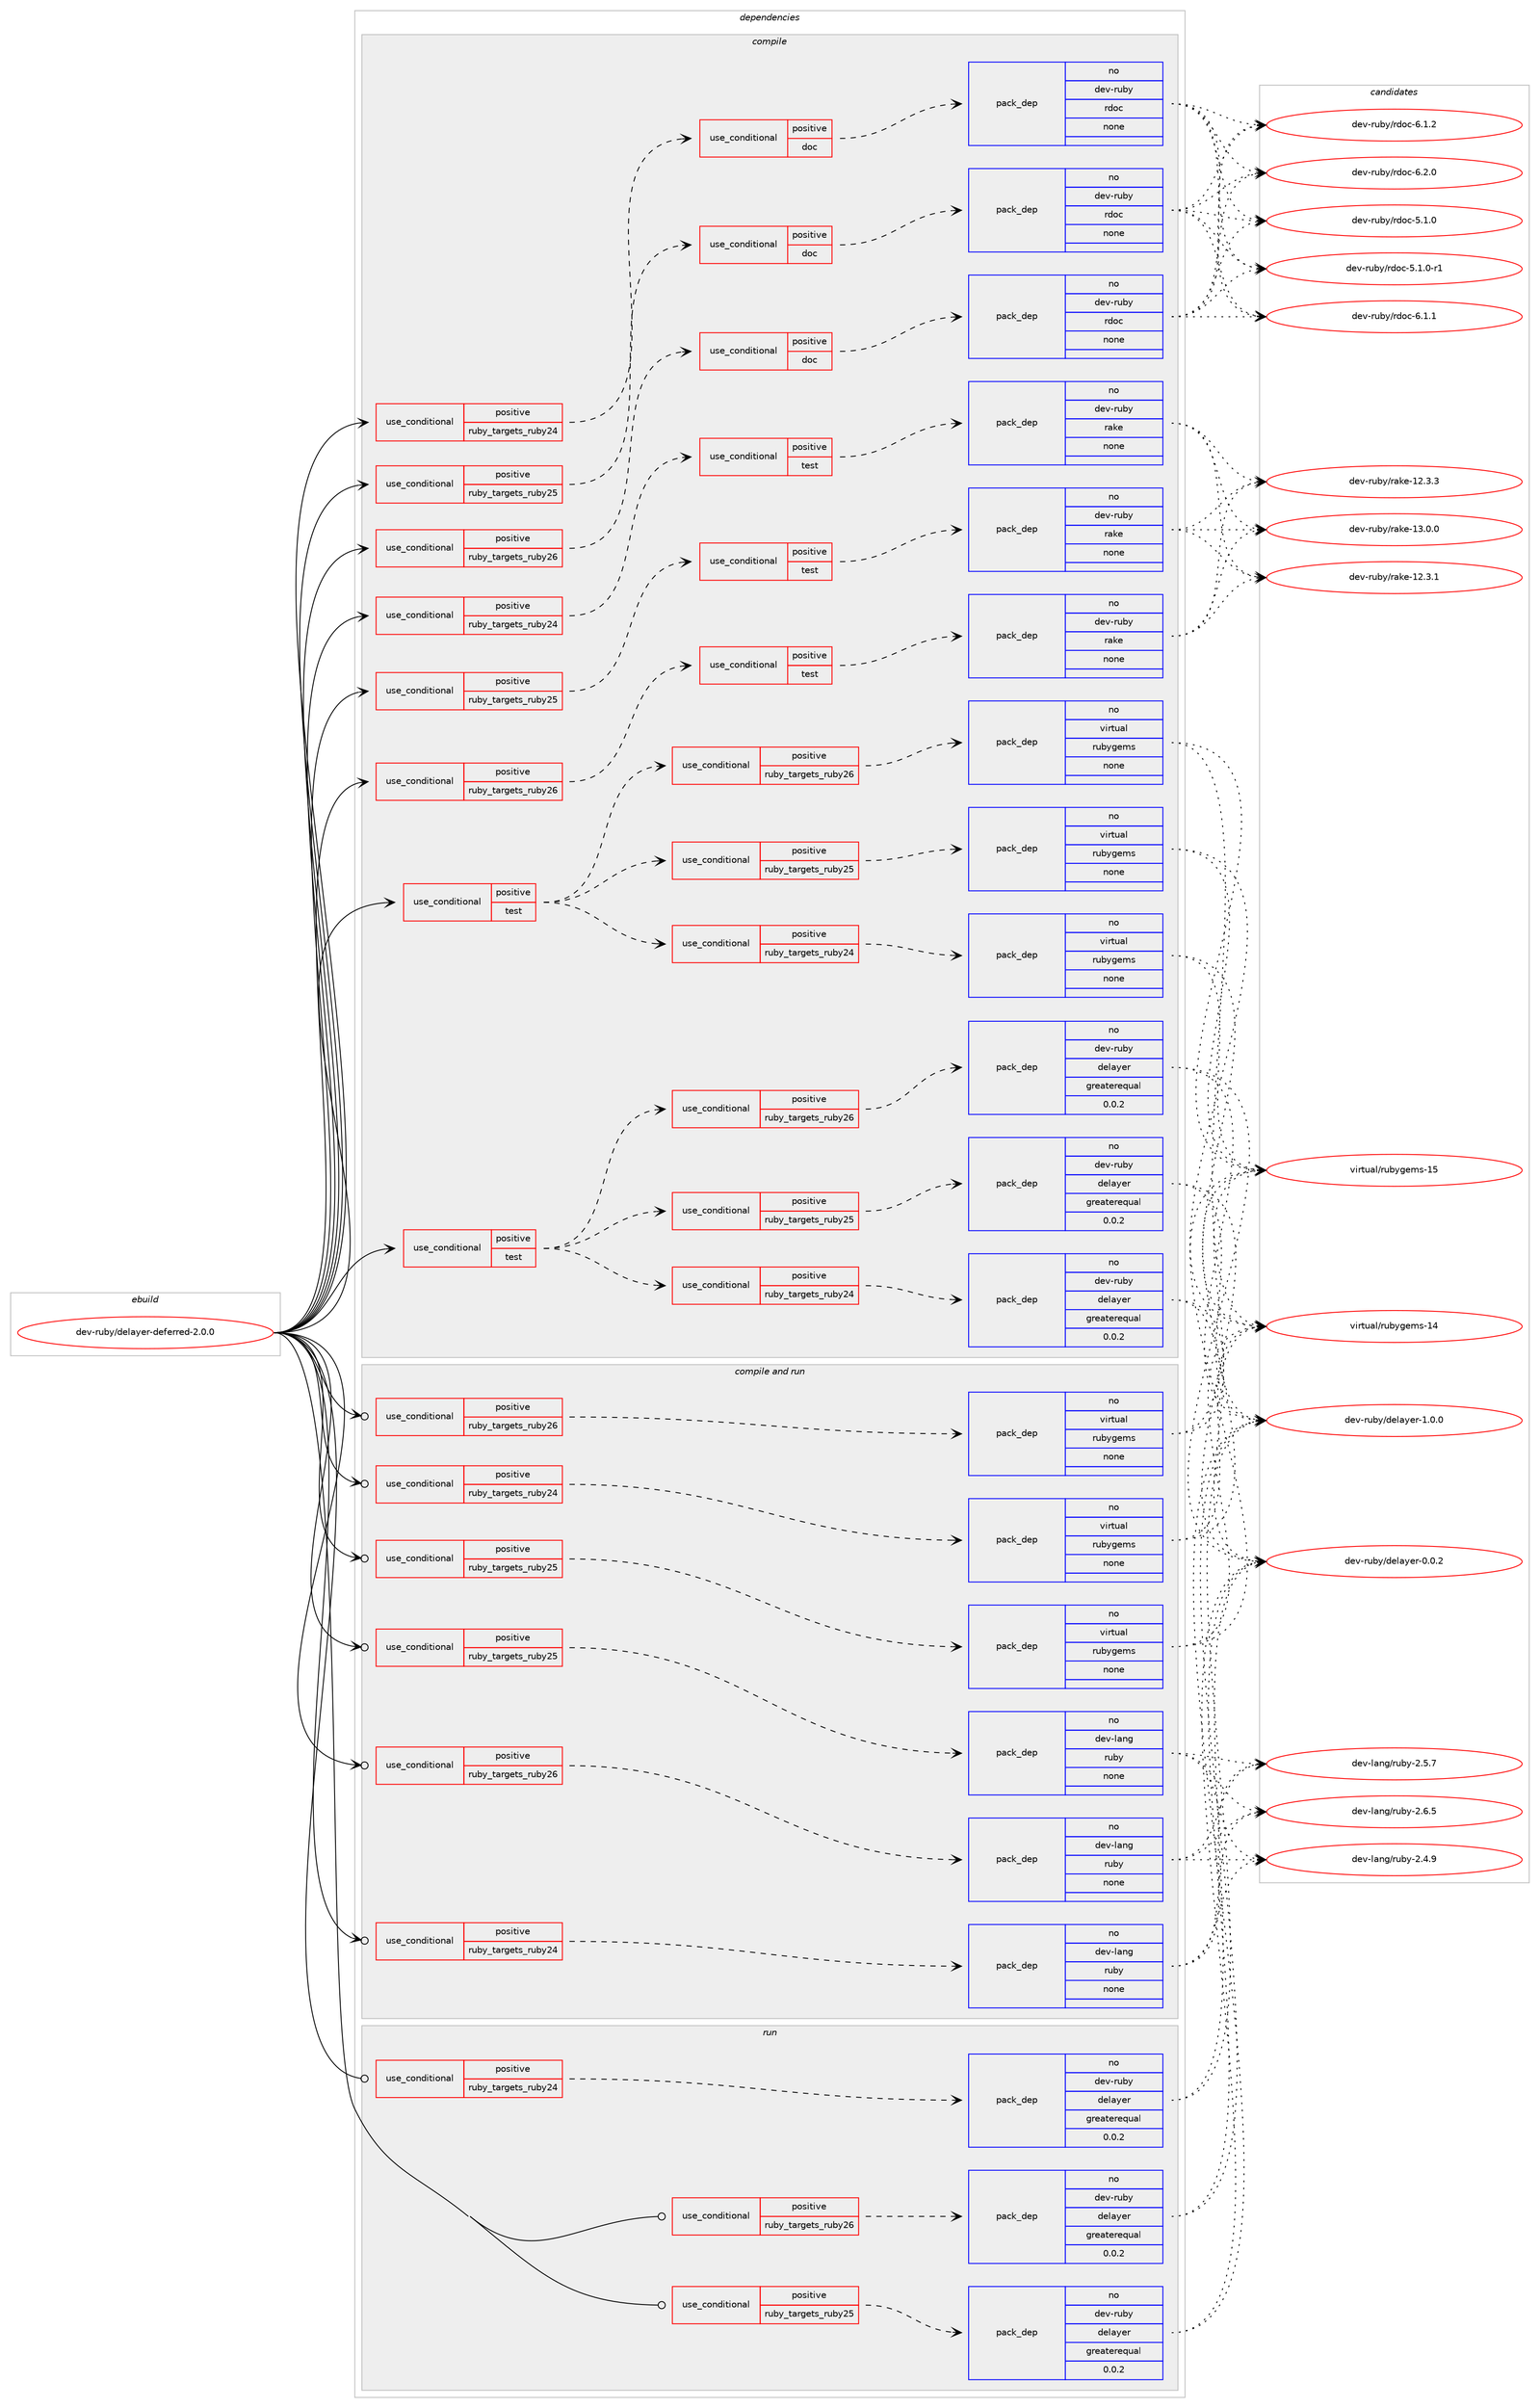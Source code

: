 digraph prolog {

# *************
# Graph options
# *************

newrank=true;
concentrate=true;
compound=true;
graph [rankdir=LR,fontname=Helvetica,fontsize=10,ranksep=1.5];#, ranksep=2.5, nodesep=0.2];
edge  [arrowhead=vee];
node  [fontname=Helvetica,fontsize=10];

# **********
# The ebuild
# **********

subgraph cluster_leftcol {
color=gray;
rank=same;
label=<<i>ebuild</i>>;
id [label="dev-ruby/delayer-deferred-2.0.0", color=red, width=4, href="../dev-ruby/delayer-deferred-2.0.0.svg"];
}

# ****************
# The dependencies
# ****************

subgraph cluster_midcol {
color=gray;
label=<<i>dependencies</i>>;
subgraph cluster_compile {
fillcolor="#eeeeee";
style=filled;
label=<<i>compile</i>>;
subgraph cond161559 {
dependency683696 [label=<<TABLE BORDER="0" CELLBORDER="1" CELLSPACING="0" CELLPADDING="4"><TR><TD ROWSPAN="3" CELLPADDING="10">use_conditional</TD></TR><TR><TD>positive</TD></TR><TR><TD>ruby_targets_ruby24</TD></TR></TABLE>>, shape=none, color=red];
subgraph cond161560 {
dependency683697 [label=<<TABLE BORDER="0" CELLBORDER="1" CELLSPACING="0" CELLPADDING="4"><TR><TD ROWSPAN="3" CELLPADDING="10">use_conditional</TD></TR><TR><TD>positive</TD></TR><TR><TD>doc</TD></TR></TABLE>>, shape=none, color=red];
subgraph pack510171 {
dependency683698 [label=<<TABLE BORDER="0" CELLBORDER="1" CELLSPACING="0" CELLPADDING="4" WIDTH="220"><TR><TD ROWSPAN="6" CELLPADDING="30">pack_dep</TD></TR><TR><TD WIDTH="110">no</TD></TR><TR><TD>dev-ruby</TD></TR><TR><TD>rdoc</TD></TR><TR><TD>none</TD></TR><TR><TD></TD></TR></TABLE>>, shape=none, color=blue];
}
dependency683697:e -> dependency683698:w [weight=20,style="dashed",arrowhead="vee"];
}
dependency683696:e -> dependency683697:w [weight=20,style="dashed",arrowhead="vee"];
}
id:e -> dependency683696:w [weight=20,style="solid",arrowhead="vee"];
subgraph cond161561 {
dependency683699 [label=<<TABLE BORDER="0" CELLBORDER="1" CELLSPACING="0" CELLPADDING="4"><TR><TD ROWSPAN="3" CELLPADDING="10">use_conditional</TD></TR><TR><TD>positive</TD></TR><TR><TD>ruby_targets_ruby24</TD></TR></TABLE>>, shape=none, color=red];
subgraph cond161562 {
dependency683700 [label=<<TABLE BORDER="0" CELLBORDER="1" CELLSPACING="0" CELLPADDING="4"><TR><TD ROWSPAN="3" CELLPADDING="10">use_conditional</TD></TR><TR><TD>positive</TD></TR><TR><TD>test</TD></TR></TABLE>>, shape=none, color=red];
subgraph pack510172 {
dependency683701 [label=<<TABLE BORDER="0" CELLBORDER="1" CELLSPACING="0" CELLPADDING="4" WIDTH="220"><TR><TD ROWSPAN="6" CELLPADDING="30">pack_dep</TD></TR><TR><TD WIDTH="110">no</TD></TR><TR><TD>dev-ruby</TD></TR><TR><TD>rake</TD></TR><TR><TD>none</TD></TR><TR><TD></TD></TR></TABLE>>, shape=none, color=blue];
}
dependency683700:e -> dependency683701:w [weight=20,style="dashed",arrowhead="vee"];
}
dependency683699:e -> dependency683700:w [weight=20,style="dashed",arrowhead="vee"];
}
id:e -> dependency683699:w [weight=20,style="solid",arrowhead="vee"];
subgraph cond161563 {
dependency683702 [label=<<TABLE BORDER="0" CELLBORDER="1" CELLSPACING="0" CELLPADDING="4"><TR><TD ROWSPAN="3" CELLPADDING="10">use_conditional</TD></TR><TR><TD>positive</TD></TR><TR><TD>ruby_targets_ruby25</TD></TR></TABLE>>, shape=none, color=red];
subgraph cond161564 {
dependency683703 [label=<<TABLE BORDER="0" CELLBORDER="1" CELLSPACING="0" CELLPADDING="4"><TR><TD ROWSPAN="3" CELLPADDING="10">use_conditional</TD></TR><TR><TD>positive</TD></TR><TR><TD>doc</TD></TR></TABLE>>, shape=none, color=red];
subgraph pack510173 {
dependency683704 [label=<<TABLE BORDER="0" CELLBORDER="1" CELLSPACING="0" CELLPADDING="4" WIDTH="220"><TR><TD ROWSPAN="6" CELLPADDING="30">pack_dep</TD></TR><TR><TD WIDTH="110">no</TD></TR><TR><TD>dev-ruby</TD></TR><TR><TD>rdoc</TD></TR><TR><TD>none</TD></TR><TR><TD></TD></TR></TABLE>>, shape=none, color=blue];
}
dependency683703:e -> dependency683704:w [weight=20,style="dashed",arrowhead="vee"];
}
dependency683702:e -> dependency683703:w [weight=20,style="dashed",arrowhead="vee"];
}
id:e -> dependency683702:w [weight=20,style="solid",arrowhead="vee"];
subgraph cond161565 {
dependency683705 [label=<<TABLE BORDER="0" CELLBORDER="1" CELLSPACING="0" CELLPADDING="4"><TR><TD ROWSPAN="3" CELLPADDING="10">use_conditional</TD></TR><TR><TD>positive</TD></TR><TR><TD>ruby_targets_ruby25</TD></TR></TABLE>>, shape=none, color=red];
subgraph cond161566 {
dependency683706 [label=<<TABLE BORDER="0" CELLBORDER="1" CELLSPACING="0" CELLPADDING="4"><TR><TD ROWSPAN="3" CELLPADDING="10">use_conditional</TD></TR><TR><TD>positive</TD></TR><TR><TD>test</TD></TR></TABLE>>, shape=none, color=red];
subgraph pack510174 {
dependency683707 [label=<<TABLE BORDER="0" CELLBORDER="1" CELLSPACING="0" CELLPADDING="4" WIDTH="220"><TR><TD ROWSPAN="6" CELLPADDING="30">pack_dep</TD></TR><TR><TD WIDTH="110">no</TD></TR><TR><TD>dev-ruby</TD></TR><TR><TD>rake</TD></TR><TR><TD>none</TD></TR><TR><TD></TD></TR></TABLE>>, shape=none, color=blue];
}
dependency683706:e -> dependency683707:w [weight=20,style="dashed",arrowhead="vee"];
}
dependency683705:e -> dependency683706:w [weight=20,style="dashed",arrowhead="vee"];
}
id:e -> dependency683705:w [weight=20,style="solid",arrowhead="vee"];
subgraph cond161567 {
dependency683708 [label=<<TABLE BORDER="0" CELLBORDER="1" CELLSPACING="0" CELLPADDING="4"><TR><TD ROWSPAN="3" CELLPADDING="10">use_conditional</TD></TR><TR><TD>positive</TD></TR><TR><TD>ruby_targets_ruby26</TD></TR></TABLE>>, shape=none, color=red];
subgraph cond161568 {
dependency683709 [label=<<TABLE BORDER="0" CELLBORDER="1" CELLSPACING="0" CELLPADDING="4"><TR><TD ROWSPAN="3" CELLPADDING="10">use_conditional</TD></TR><TR><TD>positive</TD></TR><TR><TD>doc</TD></TR></TABLE>>, shape=none, color=red];
subgraph pack510175 {
dependency683710 [label=<<TABLE BORDER="0" CELLBORDER="1" CELLSPACING="0" CELLPADDING="4" WIDTH="220"><TR><TD ROWSPAN="6" CELLPADDING="30">pack_dep</TD></TR><TR><TD WIDTH="110">no</TD></TR><TR><TD>dev-ruby</TD></TR><TR><TD>rdoc</TD></TR><TR><TD>none</TD></TR><TR><TD></TD></TR></TABLE>>, shape=none, color=blue];
}
dependency683709:e -> dependency683710:w [weight=20,style="dashed",arrowhead="vee"];
}
dependency683708:e -> dependency683709:w [weight=20,style="dashed",arrowhead="vee"];
}
id:e -> dependency683708:w [weight=20,style="solid",arrowhead="vee"];
subgraph cond161569 {
dependency683711 [label=<<TABLE BORDER="0" CELLBORDER="1" CELLSPACING="0" CELLPADDING="4"><TR><TD ROWSPAN="3" CELLPADDING="10">use_conditional</TD></TR><TR><TD>positive</TD></TR><TR><TD>ruby_targets_ruby26</TD></TR></TABLE>>, shape=none, color=red];
subgraph cond161570 {
dependency683712 [label=<<TABLE BORDER="0" CELLBORDER="1" CELLSPACING="0" CELLPADDING="4"><TR><TD ROWSPAN="3" CELLPADDING="10">use_conditional</TD></TR><TR><TD>positive</TD></TR><TR><TD>test</TD></TR></TABLE>>, shape=none, color=red];
subgraph pack510176 {
dependency683713 [label=<<TABLE BORDER="0" CELLBORDER="1" CELLSPACING="0" CELLPADDING="4" WIDTH="220"><TR><TD ROWSPAN="6" CELLPADDING="30">pack_dep</TD></TR><TR><TD WIDTH="110">no</TD></TR><TR><TD>dev-ruby</TD></TR><TR><TD>rake</TD></TR><TR><TD>none</TD></TR><TR><TD></TD></TR></TABLE>>, shape=none, color=blue];
}
dependency683712:e -> dependency683713:w [weight=20,style="dashed",arrowhead="vee"];
}
dependency683711:e -> dependency683712:w [weight=20,style="dashed",arrowhead="vee"];
}
id:e -> dependency683711:w [weight=20,style="solid",arrowhead="vee"];
subgraph cond161571 {
dependency683714 [label=<<TABLE BORDER="0" CELLBORDER="1" CELLSPACING="0" CELLPADDING="4"><TR><TD ROWSPAN="3" CELLPADDING="10">use_conditional</TD></TR><TR><TD>positive</TD></TR><TR><TD>test</TD></TR></TABLE>>, shape=none, color=red];
subgraph cond161572 {
dependency683715 [label=<<TABLE BORDER="0" CELLBORDER="1" CELLSPACING="0" CELLPADDING="4"><TR><TD ROWSPAN="3" CELLPADDING="10">use_conditional</TD></TR><TR><TD>positive</TD></TR><TR><TD>ruby_targets_ruby24</TD></TR></TABLE>>, shape=none, color=red];
subgraph pack510177 {
dependency683716 [label=<<TABLE BORDER="0" CELLBORDER="1" CELLSPACING="0" CELLPADDING="4" WIDTH="220"><TR><TD ROWSPAN="6" CELLPADDING="30">pack_dep</TD></TR><TR><TD WIDTH="110">no</TD></TR><TR><TD>dev-ruby</TD></TR><TR><TD>delayer</TD></TR><TR><TD>greaterequal</TD></TR><TR><TD>0.0.2</TD></TR></TABLE>>, shape=none, color=blue];
}
dependency683715:e -> dependency683716:w [weight=20,style="dashed",arrowhead="vee"];
}
dependency683714:e -> dependency683715:w [weight=20,style="dashed",arrowhead="vee"];
subgraph cond161573 {
dependency683717 [label=<<TABLE BORDER="0" CELLBORDER="1" CELLSPACING="0" CELLPADDING="4"><TR><TD ROWSPAN="3" CELLPADDING="10">use_conditional</TD></TR><TR><TD>positive</TD></TR><TR><TD>ruby_targets_ruby25</TD></TR></TABLE>>, shape=none, color=red];
subgraph pack510178 {
dependency683718 [label=<<TABLE BORDER="0" CELLBORDER="1" CELLSPACING="0" CELLPADDING="4" WIDTH="220"><TR><TD ROWSPAN="6" CELLPADDING="30">pack_dep</TD></TR><TR><TD WIDTH="110">no</TD></TR><TR><TD>dev-ruby</TD></TR><TR><TD>delayer</TD></TR><TR><TD>greaterequal</TD></TR><TR><TD>0.0.2</TD></TR></TABLE>>, shape=none, color=blue];
}
dependency683717:e -> dependency683718:w [weight=20,style="dashed",arrowhead="vee"];
}
dependency683714:e -> dependency683717:w [weight=20,style="dashed",arrowhead="vee"];
subgraph cond161574 {
dependency683719 [label=<<TABLE BORDER="0" CELLBORDER="1" CELLSPACING="0" CELLPADDING="4"><TR><TD ROWSPAN="3" CELLPADDING="10">use_conditional</TD></TR><TR><TD>positive</TD></TR><TR><TD>ruby_targets_ruby26</TD></TR></TABLE>>, shape=none, color=red];
subgraph pack510179 {
dependency683720 [label=<<TABLE BORDER="0" CELLBORDER="1" CELLSPACING="0" CELLPADDING="4" WIDTH="220"><TR><TD ROWSPAN="6" CELLPADDING="30">pack_dep</TD></TR><TR><TD WIDTH="110">no</TD></TR><TR><TD>dev-ruby</TD></TR><TR><TD>delayer</TD></TR><TR><TD>greaterequal</TD></TR><TR><TD>0.0.2</TD></TR></TABLE>>, shape=none, color=blue];
}
dependency683719:e -> dependency683720:w [weight=20,style="dashed",arrowhead="vee"];
}
dependency683714:e -> dependency683719:w [weight=20,style="dashed",arrowhead="vee"];
}
id:e -> dependency683714:w [weight=20,style="solid",arrowhead="vee"];
subgraph cond161575 {
dependency683721 [label=<<TABLE BORDER="0" CELLBORDER="1" CELLSPACING="0" CELLPADDING="4"><TR><TD ROWSPAN="3" CELLPADDING="10">use_conditional</TD></TR><TR><TD>positive</TD></TR><TR><TD>test</TD></TR></TABLE>>, shape=none, color=red];
subgraph cond161576 {
dependency683722 [label=<<TABLE BORDER="0" CELLBORDER="1" CELLSPACING="0" CELLPADDING="4"><TR><TD ROWSPAN="3" CELLPADDING="10">use_conditional</TD></TR><TR><TD>positive</TD></TR><TR><TD>ruby_targets_ruby24</TD></TR></TABLE>>, shape=none, color=red];
subgraph pack510180 {
dependency683723 [label=<<TABLE BORDER="0" CELLBORDER="1" CELLSPACING="0" CELLPADDING="4" WIDTH="220"><TR><TD ROWSPAN="6" CELLPADDING="30">pack_dep</TD></TR><TR><TD WIDTH="110">no</TD></TR><TR><TD>virtual</TD></TR><TR><TD>rubygems</TD></TR><TR><TD>none</TD></TR><TR><TD></TD></TR></TABLE>>, shape=none, color=blue];
}
dependency683722:e -> dependency683723:w [weight=20,style="dashed",arrowhead="vee"];
}
dependency683721:e -> dependency683722:w [weight=20,style="dashed",arrowhead="vee"];
subgraph cond161577 {
dependency683724 [label=<<TABLE BORDER="0" CELLBORDER="1" CELLSPACING="0" CELLPADDING="4"><TR><TD ROWSPAN="3" CELLPADDING="10">use_conditional</TD></TR><TR><TD>positive</TD></TR><TR><TD>ruby_targets_ruby25</TD></TR></TABLE>>, shape=none, color=red];
subgraph pack510181 {
dependency683725 [label=<<TABLE BORDER="0" CELLBORDER="1" CELLSPACING="0" CELLPADDING="4" WIDTH="220"><TR><TD ROWSPAN="6" CELLPADDING="30">pack_dep</TD></TR><TR><TD WIDTH="110">no</TD></TR><TR><TD>virtual</TD></TR><TR><TD>rubygems</TD></TR><TR><TD>none</TD></TR><TR><TD></TD></TR></TABLE>>, shape=none, color=blue];
}
dependency683724:e -> dependency683725:w [weight=20,style="dashed",arrowhead="vee"];
}
dependency683721:e -> dependency683724:w [weight=20,style="dashed",arrowhead="vee"];
subgraph cond161578 {
dependency683726 [label=<<TABLE BORDER="0" CELLBORDER="1" CELLSPACING="0" CELLPADDING="4"><TR><TD ROWSPAN="3" CELLPADDING="10">use_conditional</TD></TR><TR><TD>positive</TD></TR><TR><TD>ruby_targets_ruby26</TD></TR></TABLE>>, shape=none, color=red];
subgraph pack510182 {
dependency683727 [label=<<TABLE BORDER="0" CELLBORDER="1" CELLSPACING="0" CELLPADDING="4" WIDTH="220"><TR><TD ROWSPAN="6" CELLPADDING="30">pack_dep</TD></TR><TR><TD WIDTH="110">no</TD></TR><TR><TD>virtual</TD></TR><TR><TD>rubygems</TD></TR><TR><TD>none</TD></TR><TR><TD></TD></TR></TABLE>>, shape=none, color=blue];
}
dependency683726:e -> dependency683727:w [weight=20,style="dashed",arrowhead="vee"];
}
dependency683721:e -> dependency683726:w [weight=20,style="dashed",arrowhead="vee"];
}
id:e -> dependency683721:w [weight=20,style="solid",arrowhead="vee"];
}
subgraph cluster_compileandrun {
fillcolor="#eeeeee";
style=filled;
label=<<i>compile and run</i>>;
subgraph cond161579 {
dependency683728 [label=<<TABLE BORDER="0" CELLBORDER="1" CELLSPACING="0" CELLPADDING="4"><TR><TD ROWSPAN="3" CELLPADDING="10">use_conditional</TD></TR><TR><TD>positive</TD></TR><TR><TD>ruby_targets_ruby24</TD></TR></TABLE>>, shape=none, color=red];
subgraph pack510183 {
dependency683729 [label=<<TABLE BORDER="0" CELLBORDER="1" CELLSPACING="0" CELLPADDING="4" WIDTH="220"><TR><TD ROWSPAN="6" CELLPADDING="30">pack_dep</TD></TR><TR><TD WIDTH="110">no</TD></TR><TR><TD>dev-lang</TD></TR><TR><TD>ruby</TD></TR><TR><TD>none</TD></TR><TR><TD></TD></TR></TABLE>>, shape=none, color=blue];
}
dependency683728:e -> dependency683729:w [weight=20,style="dashed",arrowhead="vee"];
}
id:e -> dependency683728:w [weight=20,style="solid",arrowhead="odotvee"];
subgraph cond161580 {
dependency683730 [label=<<TABLE BORDER="0" CELLBORDER="1" CELLSPACING="0" CELLPADDING="4"><TR><TD ROWSPAN="3" CELLPADDING="10">use_conditional</TD></TR><TR><TD>positive</TD></TR><TR><TD>ruby_targets_ruby24</TD></TR></TABLE>>, shape=none, color=red];
subgraph pack510184 {
dependency683731 [label=<<TABLE BORDER="0" CELLBORDER="1" CELLSPACING="0" CELLPADDING="4" WIDTH="220"><TR><TD ROWSPAN="6" CELLPADDING="30">pack_dep</TD></TR><TR><TD WIDTH="110">no</TD></TR><TR><TD>virtual</TD></TR><TR><TD>rubygems</TD></TR><TR><TD>none</TD></TR><TR><TD></TD></TR></TABLE>>, shape=none, color=blue];
}
dependency683730:e -> dependency683731:w [weight=20,style="dashed",arrowhead="vee"];
}
id:e -> dependency683730:w [weight=20,style="solid",arrowhead="odotvee"];
subgraph cond161581 {
dependency683732 [label=<<TABLE BORDER="0" CELLBORDER="1" CELLSPACING="0" CELLPADDING="4"><TR><TD ROWSPAN="3" CELLPADDING="10">use_conditional</TD></TR><TR><TD>positive</TD></TR><TR><TD>ruby_targets_ruby25</TD></TR></TABLE>>, shape=none, color=red];
subgraph pack510185 {
dependency683733 [label=<<TABLE BORDER="0" CELLBORDER="1" CELLSPACING="0" CELLPADDING="4" WIDTH="220"><TR><TD ROWSPAN="6" CELLPADDING="30">pack_dep</TD></TR><TR><TD WIDTH="110">no</TD></TR><TR><TD>dev-lang</TD></TR><TR><TD>ruby</TD></TR><TR><TD>none</TD></TR><TR><TD></TD></TR></TABLE>>, shape=none, color=blue];
}
dependency683732:e -> dependency683733:w [weight=20,style="dashed",arrowhead="vee"];
}
id:e -> dependency683732:w [weight=20,style="solid",arrowhead="odotvee"];
subgraph cond161582 {
dependency683734 [label=<<TABLE BORDER="0" CELLBORDER="1" CELLSPACING="0" CELLPADDING="4"><TR><TD ROWSPAN="3" CELLPADDING="10">use_conditional</TD></TR><TR><TD>positive</TD></TR><TR><TD>ruby_targets_ruby25</TD></TR></TABLE>>, shape=none, color=red];
subgraph pack510186 {
dependency683735 [label=<<TABLE BORDER="0" CELLBORDER="1" CELLSPACING="0" CELLPADDING="4" WIDTH="220"><TR><TD ROWSPAN="6" CELLPADDING="30">pack_dep</TD></TR><TR><TD WIDTH="110">no</TD></TR><TR><TD>virtual</TD></TR><TR><TD>rubygems</TD></TR><TR><TD>none</TD></TR><TR><TD></TD></TR></TABLE>>, shape=none, color=blue];
}
dependency683734:e -> dependency683735:w [weight=20,style="dashed",arrowhead="vee"];
}
id:e -> dependency683734:w [weight=20,style="solid",arrowhead="odotvee"];
subgraph cond161583 {
dependency683736 [label=<<TABLE BORDER="0" CELLBORDER="1" CELLSPACING="0" CELLPADDING="4"><TR><TD ROWSPAN="3" CELLPADDING="10">use_conditional</TD></TR><TR><TD>positive</TD></TR><TR><TD>ruby_targets_ruby26</TD></TR></TABLE>>, shape=none, color=red];
subgraph pack510187 {
dependency683737 [label=<<TABLE BORDER="0" CELLBORDER="1" CELLSPACING="0" CELLPADDING="4" WIDTH="220"><TR><TD ROWSPAN="6" CELLPADDING="30">pack_dep</TD></TR><TR><TD WIDTH="110">no</TD></TR><TR><TD>dev-lang</TD></TR><TR><TD>ruby</TD></TR><TR><TD>none</TD></TR><TR><TD></TD></TR></TABLE>>, shape=none, color=blue];
}
dependency683736:e -> dependency683737:w [weight=20,style="dashed",arrowhead="vee"];
}
id:e -> dependency683736:w [weight=20,style="solid",arrowhead="odotvee"];
subgraph cond161584 {
dependency683738 [label=<<TABLE BORDER="0" CELLBORDER="1" CELLSPACING="0" CELLPADDING="4"><TR><TD ROWSPAN="3" CELLPADDING="10">use_conditional</TD></TR><TR><TD>positive</TD></TR><TR><TD>ruby_targets_ruby26</TD></TR></TABLE>>, shape=none, color=red];
subgraph pack510188 {
dependency683739 [label=<<TABLE BORDER="0" CELLBORDER="1" CELLSPACING="0" CELLPADDING="4" WIDTH="220"><TR><TD ROWSPAN="6" CELLPADDING="30">pack_dep</TD></TR><TR><TD WIDTH="110">no</TD></TR><TR><TD>virtual</TD></TR><TR><TD>rubygems</TD></TR><TR><TD>none</TD></TR><TR><TD></TD></TR></TABLE>>, shape=none, color=blue];
}
dependency683738:e -> dependency683739:w [weight=20,style="dashed",arrowhead="vee"];
}
id:e -> dependency683738:w [weight=20,style="solid",arrowhead="odotvee"];
}
subgraph cluster_run {
fillcolor="#eeeeee";
style=filled;
label=<<i>run</i>>;
subgraph cond161585 {
dependency683740 [label=<<TABLE BORDER="0" CELLBORDER="1" CELLSPACING="0" CELLPADDING="4"><TR><TD ROWSPAN="3" CELLPADDING="10">use_conditional</TD></TR><TR><TD>positive</TD></TR><TR><TD>ruby_targets_ruby24</TD></TR></TABLE>>, shape=none, color=red];
subgraph pack510189 {
dependency683741 [label=<<TABLE BORDER="0" CELLBORDER="1" CELLSPACING="0" CELLPADDING="4" WIDTH="220"><TR><TD ROWSPAN="6" CELLPADDING="30">pack_dep</TD></TR><TR><TD WIDTH="110">no</TD></TR><TR><TD>dev-ruby</TD></TR><TR><TD>delayer</TD></TR><TR><TD>greaterequal</TD></TR><TR><TD>0.0.2</TD></TR></TABLE>>, shape=none, color=blue];
}
dependency683740:e -> dependency683741:w [weight=20,style="dashed",arrowhead="vee"];
}
id:e -> dependency683740:w [weight=20,style="solid",arrowhead="odot"];
subgraph cond161586 {
dependency683742 [label=<<TABLE BORDER="0" CELLBORDER="1" CELLSPACING="0" CELLPADDING="4"><TR><TD ROWSPAN="3" CELLPADDING="10">use_conditional</TD></TR><TR><TD>positive</TD></TR><TR><TD>ruby_targets_ruby25</TD></TR></TABLE>>, shape=none, color=red];
subgraph pack510190 {
dependency683743 [label=<<TABLE BORDER="0" CELLBORDER="1" CELLSPACING="0" CELLPADDING="4" WIDTH="220"><TR><TD ROWSPAN="6" CELLPADDING="30">pack_dep</TD></TR><TR><TD WIDTH="110">no</TD></TR><TR><TD>dev-ruby</TD></TR><TR><TD>delayer</TD></TR><TR><TD>greaterequal</TD></TR><TR><TD>0.0.2</TD></TR></TABLE>>, shape=none, color=blue];
}
dependency683742:e -> dependency683743:w [weight=20,style="dashed",arrowhead="vee"];
}
id:e -> dependency683742:w [weight=20,style="solid",arrowhead="odot"];
subgraph cond161587 {
dependency683744 [label=<<TABLE BORDER="0" CELLBORDER="1" CELLSPACING="0" CELLPADDING="4"><TR><TD ROWSPAN="3" CELLPADDING="10">use_conditional</TD></TR><TR><TD>positive</TD></TR><TR><TD>ruby_targets_ruby26</TD></TR></TABLE>>, shape=none, color=red];
subgraph pack510191 {
dependency683745 [label=<<TABLE BORDER="0" CELLBORDER="1" CELLSPACING="0" CELLPADDING="4" WIDTH="220"><TR><TD ROWSPAN="6" CELLPADDING="30">pack_dep</TD></TR><TR><TD WIDTH="110">no</TD></TR><TR><TD>dev-ruby</TD></TR><TR><TD>delayer</TD></TR><TR><TD>greaterequal</TD></TR><TR><TD>0.0.2</TD></TR></TABLE>>, shape=none, color=blue];
}
dependency683744:e -> dependency683745:w [weight=20,style="dashed",arrowhead="vee"];
}
id:e -> dependency683744:w [weight=20,style="solid",arrowhead="odot"];
}
}

# **************
# The candidates
# **************

subgraph cluster_choices {
rank=same;
color=gray;
label=<<i>candidates</i>>;

subgraph choice510171 {
color=black;
nodesep=1;
choice10010111845114117981214711410011199455346494648 [label="dev-ruby/rdoc-5.1.0", color=red, width=4,href="../dev-ruby/rdoc-5.1.0.svg"];
choice100101118451141179812147114100111994553464946484511449 [label="dev-ruby/rdoc-5.1.0-r1", color=red, width=4,href="../dev-ruby/rdoc-5.1.0-r1.svg"];
choice10010111845114117981214711410011199455446494649 [label="dev-ruby/rdoc-6.1.1", color=red, width=4,href="../dev-ruby/rdoc-6.1.1.svg"];
choice10010111845114117981214711410011199455446494650 [label="dev-ruby/rdoc-6.1.2", color=red, width=4,href="../dev-ruby/rdoc-6.1.2.svg"];
choice10010111845114117981214711410011199455446504648 [label="dev-ruby/rdoc-6.2.0", color=red, width=4,href="../dev-ruby/rdoc-6.2.0.svg"];
dependency683698:e -> choice10010111845114117981214711410011199455346494648:w [style=dotted,weight="100"];
dependency683698:e -> choice100101118451141179812147114100111994553464946484511449:w [style=dotted,weight="100"];
dependency683698:e -> choice10010111845114117981214711410011199455446494649:w [style=dotted,weight="100"];
dependency683698:e -> choice10010111845114117981214711410011199455446494650:w [style=dotted,weight="100"];
dependency683698:e -> choice10010111845114117981214711410011199455446504648:w [style=dotted,weight="100"];
}
subgraph choice510172 {
color=black;
nodesep=1;
choice1001011184511411798121471149710710145495046514649 [label="dev-ruby/rake-12.3.1", color=red, width=4,href="../dev-ruby/rake-12.3.1.svg"];
choice1001011184511411798121471149710710145495046514651 [label="dev-ruby/rake-12.3.3", color=red, width=4,href="../dev-ruby/rake-12.3.3.svg"];
choice1001011184511411798121471149710710145495146484648 [label="dev-ruby/rake-13.0.0", color=red, width=4,href="../dev-ruby/rake-13.0.0.svg"];
dependency683701:e -> choice1001011184511411798121471149710710145495046514649:w [style=dotted,weight="100"];
dependency683701:e -> choice1001011184511411798121471149710710145495046514651:w [style=dotted,weight="100"];
dependency683701:e -> choice1001011184511411798121471149710710145495146484648:w [style=dotted,weight="100"];
}
subgraph choice510173 {
color=black;
nodesep=1;
choice10010111845114117981214711410011199455346494648 [label="dev-ruby/rdoc-5.1.0", color=red, width=4,href="../dev-ruby/rdoc-5.1.0.svg"];
choice100101118451141179812147114100111994553464946484511449 [label="dev-ruby/rdoc-5.1.0-r1", color=red, width=4,href="../dev-ruby/rdoc-5.1.0-r1.svg"];
choice10010111845114117981214711410011199455446494649 [label="dev-ruby/rdoc-6.1.1", color=red, width=4,href="../dev-ruby/rdoc-6.1.1.svg"];
choice10010111845114117981214711410011199455446494650 [label="dev-ruby/rdoc-6.1.2", color=red, width=4,href="../dev-ruby/rdoc-6.1.2.svg"];
choice10010111845114117981214711410011199455446504648 [label="dev-ruby/rdoc-6.2.0", color=red, width=4,href="../dev-ruby/rdoc-6.2.0.svg"];
dependency683704:e -> choice10010111845114117981214711410011199455346494648:w [style=dotted,weight="100"];
dependency683704:e -> choice100101118451141179812147114100111994553464946484511449:w [style=dotted,weight="100"];
dependency683704:e -> choice10010111845114117981214711410011199455446494649:w [style=dotted,weight="100"];
dependency683704:e -> choice10010111845114117981214711410011199455446494650:w [style=dotted,weight="100"];
dependency683704:e -> choice10010111845114117981214711410011199455446504648:w [style=dotted,weight="100"];
}
subgraph choice510174 {
color=black;
nodesep=1;
choice1001011184511411798121471149710710145495046514649 [label="dev-ruby/rake-12.3.1", color=red, width=4,href="../dev-ruby/rake-12.3.1.svg"];
choice1001011184511411798121471149710710145495046514651 [label="dev-ruby/rake-12.3.3", color=red, width=4,href="../dev-ruby/rake-12.3.3.svg"];
choice1001011184511411798121471149710710145495146484648 [label="dev-ruby/rake-13.0.0", color=red, width=4,href="../dev-ruby/rake-13.0.0.svg"];
dependency683707:e -> choice1001011184511411798121471149710710145495046514649:w [style=dotted,weight="100"];
dependency683707:e -> choice1001011184511411798121471149710710145495046514651:w [style=dotted,weight="100"];
dependency683707:e -> choice1001011184511411798121471149710710145495146484648:w [style=dotted,weight="100"];
}
subgraph choice510175 {
color=black;
nodesep=1;
choice10010111845114117981214711410011199455346494648 [label="dev-ruby/rdoc-5.1.0", color=red, width=4,href="../dev-ruby/rdoc-5.1.0.svg"];
choice100101118451141179812147114100111994553464946484511449 [label="dev-ruby/rdoc-5.1.0-r1", color=red, width=4,href="../dev-ruby/rdoc-5.1.0-r1.svg"];
choice10010111845114117981214711410011199455446494649 [label="dev-ruby/rdoc-6.1.1", color=red, width=4,href="../dev-ruby/rdoc-6.1.1.svg"];
choice10010111845114117981214711410011199455446494650 [label="dev-ruby/rdoc-6.1.2", color=red, width=4,href="../dev-ruby/rdoc-6.1.2.svg"];
choice10010111845114117981214711410011199455446504648 [label="dev-ruby/rdoc-6.2.0", color=red, width=4,href="../dev-ruby/rdoc-6.2.0.svg"];
dependency683710:e -> choice10010111845114117981214711410011199455346494648:w [style=dotted,weight="100"];
dependency683710:e -> choice100101118451141179812147114100111994553464946484511449:w [style=dotted,weight="100"];
dependency683710:e -> choice10010111845114117981214711410011199455446494649:w [style=dotted,weight="100"];
dependency683710:e -> choice10010111845114117981214711410011199455446494650:w [style=dotted,weight="100"];
dependency683710:e -> choice10010111845114117981214711410011199455446504648:w [style=dotted,weight="100"];
}
subgraph choice510176 {
color=black;
nodesep=1;
choice1001011184511411798121471149710710145495046514649 [label="dev-ruby/rake-12.3.1", color=red, width=4,href="../dev-ruby/rake-12.3.1.svg"];
choice1001011184511411798121471149710710145495046514651 [label="dev-ruby/rake-12.3.3", color=red, width=4,href="../dev-ruby/rake-12.3.3.svg"];
choice1001011184511411798121471149710710145495146484648 [label="dev-ruby/rake-13.0.0", color=red, width=4,href="../dev-ruby/rake-13.0.0.svg"];
dependency683713:e -> choice1001011184511411798121471149710710145495046514649:w [style=dotted,weight="100"];
dependency683713:e -> choice1001011184511411798121471149710710145495046514651:w [style=dotted,weight="100"];
dependency683713:e -> choice1001011184511411798121471149710710145495146484648:w [style=dotted,weight="100"];
}
subgraph choice510177 {
color=black;
nodesep=1;
choice10010111845114117981214710010110897121101114454846484650 [label="dev-ruby/delayer-0.0.2", color=red, width=4,href="../dev-ruby/delayer-0.0.2.svg"];
choice10010111845114117981214710010110897121101114454946484648 [label="dev-ruby/delayer-1.0.0", color=red, width=4,href="../dev-ruby/delayer-1.0.0.svg"];
dependency683716:e -> choice10010111845114117981214710010110897121101114454846484650:w [style=dotted,weight="100"];
dependency683716:e -> choice10010111845114117981214710010110897121101114454946484648:w [style=dotted,weight="100"];
}
subgraph choice510178 {
color=black;
nodesep=1;
choice10010111845114117981214710010110897121101114454846484650 [label="dev-ruby/delayer-0.0.2", color=red, width=4,href="../dev-ruby/delayer-0.0.2.svg"];
choice10010111845114117981214710010110897121101114454946484648 [label="dev-ruby/delayer-1.0.0", color=red, width=4,href="../dev-ruby/delayer-1.0.0.svg"];
dependency683718:e -> choice10010111845114117981214710010110897121101114454846484650:w [style=dotted,weight="100"];
dependency683718:e -> choice10010111845114117981214710010110897121101114454946484648:w [style=dotted,weight="100"];
}
subgraph choice510179 {
color=black;
nodesep=1;
choice10010111845114117981214710010110897121101114454846484650 [label="dev-ruby/delayer-0.0.2", color=red, width=4,href="../dev-ruby/delayer-0.0.2.svg"];
choice10010111845114117981214710010110897121101114454946484648 [label="dev-ruby/delayer-1.0.0", color=red, width=4,href="../dev-ruby/delayer-1.0.0.svg"];
dependency683720:e -> choice10010111845114117981214710010110897121101114454846484650:w [style=dotted,weight="100"];
dependency683720:e -> choice10010111845114117981214710010110897121101114454946484648:w [style=dotted,weight="100"];
}
subgraph choice510180 {
color=black;
nodesep=1;
choice118105114116117971084711411798121103101109115454952 [label="virtual/rubygems-14", color=red, width=4,href="../virtual/rubygems-14.svg"];
choice118105114116117971084711411798121103101109115454953 [label="virtual/rubygems-15", color=red, width=4,href="../virtual/rubygems-15.svg"];
dependency683723:e -> choice118105114116117971084711411798121103101109115454952:w [style=dotted,weight="100"];
dependency683723:e -> choice118105114116117971084711411798121103101109115454953:w [style=dotted,weight="100"];
}
subgraph choice510181 {
color=black;
nodesep=1;
choice118105114116117971084711411798121103101109115454952 [label="virtual/rubygems-14", color=red, width=4,href="../virtual/rubygems-14.svg"];
choice118105114116117971084711411798121103101109115454953 [label="virtual/rubygems-15", color=red, width=4,href="../virtual/rubygems-15.svg"];
dependency683725:e -> choice118105114116117971084711411798121103101109115454952:w [style=dotted,weight="100"];
dependency683725:e -> choice118105114116117971084711411798121103101109115454953:w [style=dotted,weight="100"];
}
subgraph choice510182 {
color=black;
nodesep=1;
choice118105114116117971084711411798121103101109115454952 [label="virtual/rubygems-14", color=red, width=4,href="../virtual/rubygems-14.svg"];
choice118105114116117971084711411798121103101109115454953 [label="virtual/rubygems-15", color=red, width=4,href="../virtual/rubygems-15.svg"];
dependency683727:e -> choice118105114116117971084711411798121103101109115454952:w [style=dotted,weight="100"];
dependency683727:e -> choice118105114116117971084711411798121103101109115454953:w [style=dotted,weight="100"];
}
subgraph choice510183 {
color=black;
nodesep=1;
choice10010111845108971101034711411798121455046524657 [label="dev-lang/ruby-2.4.9", color=red, width=4,href="../dev-lang/ruby-2.4.9.svg"];
choice10010111845108971101034711411798121455046534655 [label="dev-lang/ruby-2.5.7", color=red, width=4,href="../dev-lang/ruby-2.5.7.svg"];
choice10010111845108971101034711411798121455046544653 [label="dev-lang/ruby-2.6.5", color=red, width=4,href="../dev-lang/ruby-2.6.5.svg"];
dependency683729:e -> choice10010111845108971101034711411798121455046524657:w [style=dotted,weight="100"];
dependency683729:e -> choice10010111845108971101034711411798121455046534655:w [style=dotted,weight="100"];
dependency683729:e -> choice10010111845108971101034711411798121455046544653:w [style=dotted,weight="100"];
}
subgraph choice510184 {
color=black;
nodesep=1;
choice118105114116117971084711411798121103101109115454952 [label="virtual/rubygems-14", color=red, width=4,href="../virtual/rubygems-14.svg"];
choice118105114116117971084711411798121103101109115454953 [label="virtual/rubygems-15", color=red, width=4,href="../virtual/rubygems-15.svg"];
dependency683731:e -> choice118105114116117971084711411798121103101109115454952:w [style=dotted,weight="100"];
dependency683731:e -> choice118105114116117971084711411798121103101109115454953:w [style=dotted,weight="100"];
}
subgraph choice510185 {
color=black;
nodesep=1;
choice10010111845108971101034711411798121455046524657 [label="dev-lang/ruby-2.4.9", color=red, width=4,href="../dev-lang/ruby-2.4.9.svg"];
choice10010111845108971101034711411798121455046534655 [label="dev-lang/ruby-2.5.7", color=red, width=4,href="../dev-lang/ruby-2.5.7.svg"];
choice10010111845108971101034711411798121455046544653 [label="dev-lang/ruby-2.6.5", color=red, width=4,href="../dev-lang/ruby-2.6.5.svg"];
dependency683733:e -> choice10010111845108971101034711411798121455046524657:w [style=dotted,weight="100"];
dependency683733:e -> choice10010111845108971101034711411798121455046534655:w [style=dotted,weight="100"];
dependency683733:e -> choice10010111845108971101034711411798121455046544653:w [style=dotted,weight="100"];
}
subgraph choice510186 {
color=black;
nodesep=1;
choice118105114116117971084711411798121103101109115454952 [label="virtual/rubygems-14", color=red, width=4,href="../virtual/rubygems-14.svg"];
choice118105114116117971084711411798121103101109115454953 [label="virtual/rubygems-15", color=red, width=4,href="../virtual/rubygems-15.svg"];
dependency683735:e -> choice118105114116117971084711411798121103101109115454952:w [style=dotted,weight="100"];
dependency683735:e -> choice118105114116117971084711411798121103101109115454953:w [style=dotted,weight="100"];
}
subgraph choice510187 {
color=black;
nodesep=1;
choice10010111845108971101034711411798121455046524657 [label="dev-lang/ruby-2.4.9", color=red, width=4,href="../dev-lang/ruby-2.4.9.svg"];
choice10010111845108971101034711411798121455046534655 [label="dev-lang/ruby-2.5.7", color=red, width=4,href="../dev-lang/ruby-2.5.7.svg"];
choice10010111845108971101034711411798121455046544653 [label="dev-lang/ruby-2.6.5", color=red, width=4,href="../dev-lang/ruby-2.6.5.svg"];
dependency683737:e -> choice10010111845108971101034711411798121455046524657:w [style=dotted,weight="100"];
dependency683737:e -> choice10010111845108971101034711411798121455046534655:w [style=dotted,weight="100"];
dependency683737:e -> choice10010111845108971101034711411798121455046544653:w [style=dotted,weight="100"];
}
subgraph choice510188 {
color=black;
nodesep=1;
choice118105114116117971084711411798121103101109115454952 [label="virtual/rubygems-14", color=red, width=4,href="../virtual/rubygems-14.svg"];
choice118105114116117971084711411798121103101109115454953 [label="virtual/rubygems-15", color=red, width=4,href="../virtual/rubygems-15.svg"];
dependency683739:e -> choice118105114116117971084711411798121103101109115454952:w [style=dotted,weight="100"];
dependency683739:e -> choice118105114116117971084711411798121103101109115454953:w [style=dotted,weight="100"];
}
subgraph choice510189 {
color=black;
nodesep=1;
choice10010111845114117981214710010110897121101114454846484650 [label="dev-ruby/delayer-0.0.2", color=red, width=4,href="../dev-ruby/delayer-0.0.2.svg"];
choice10010111845114117981214710010110897121101114454946484648 [label="dev-ruby/delayer-1.0.0", color=red, width=4,href="../dev-ruby/delayer-1.0.0.svg"];
dependency683741:e -> choice10010111845114117981214710010110897121101114454846484650:w [style=dotted,weight="100"];
dependency683741:e -> choice10010111845114117981214710010110897121101114454946484648:w [style=dotted,weight="100"];
}
subgraph choice510190 {
color=black;
nodesep=1;
choice10010111845114117981214710010110897121101114454846484650 [label="dev-ruby/delayer-0.0.2", color=red, width=4,href="../dev-ruby/delayer-0.0.2.svg"];
choice10010111845114117981214710010110897121101114454946484648 [label="dev-ruby/delayer-1.0.0", color=red, width=4,href="../dev-ruby/delayer-1.0.0.svg"];
dependency683743:e -> choice10010111845114117981214710010110897121101114454846484650:w [style=dotted,weight="100"];
dependency683743:e -> choice10010111845114117981214710010110897121101114454946484648:w [style=dotted,weight="100"];
}
subgraph choice510191 {
color=black;
nodesep=1;
choice10010111845114117981214710010110897121101114454846484650 [label="dev-ruby/delayer-0.0.2", color=red, width=4,href="../dev-ruby/delayer-0.0.2.svg"];
choice10010111845114117981214710010110897121101114454946484648 [label="dev-ruby/delayer-1.0.0", color=red, width=4,href="../dev-ruby/delayer-1.0.0.svg"];
dependency683745:e -> choice10010111845114117981214710010110897121101114454846484650:w [style=dotted,weight="100"];
dependency683745:e -> choice10010111845114117981214710010110897121101114454946484648:w [style=dotted,weight="100"];
}
}

}
